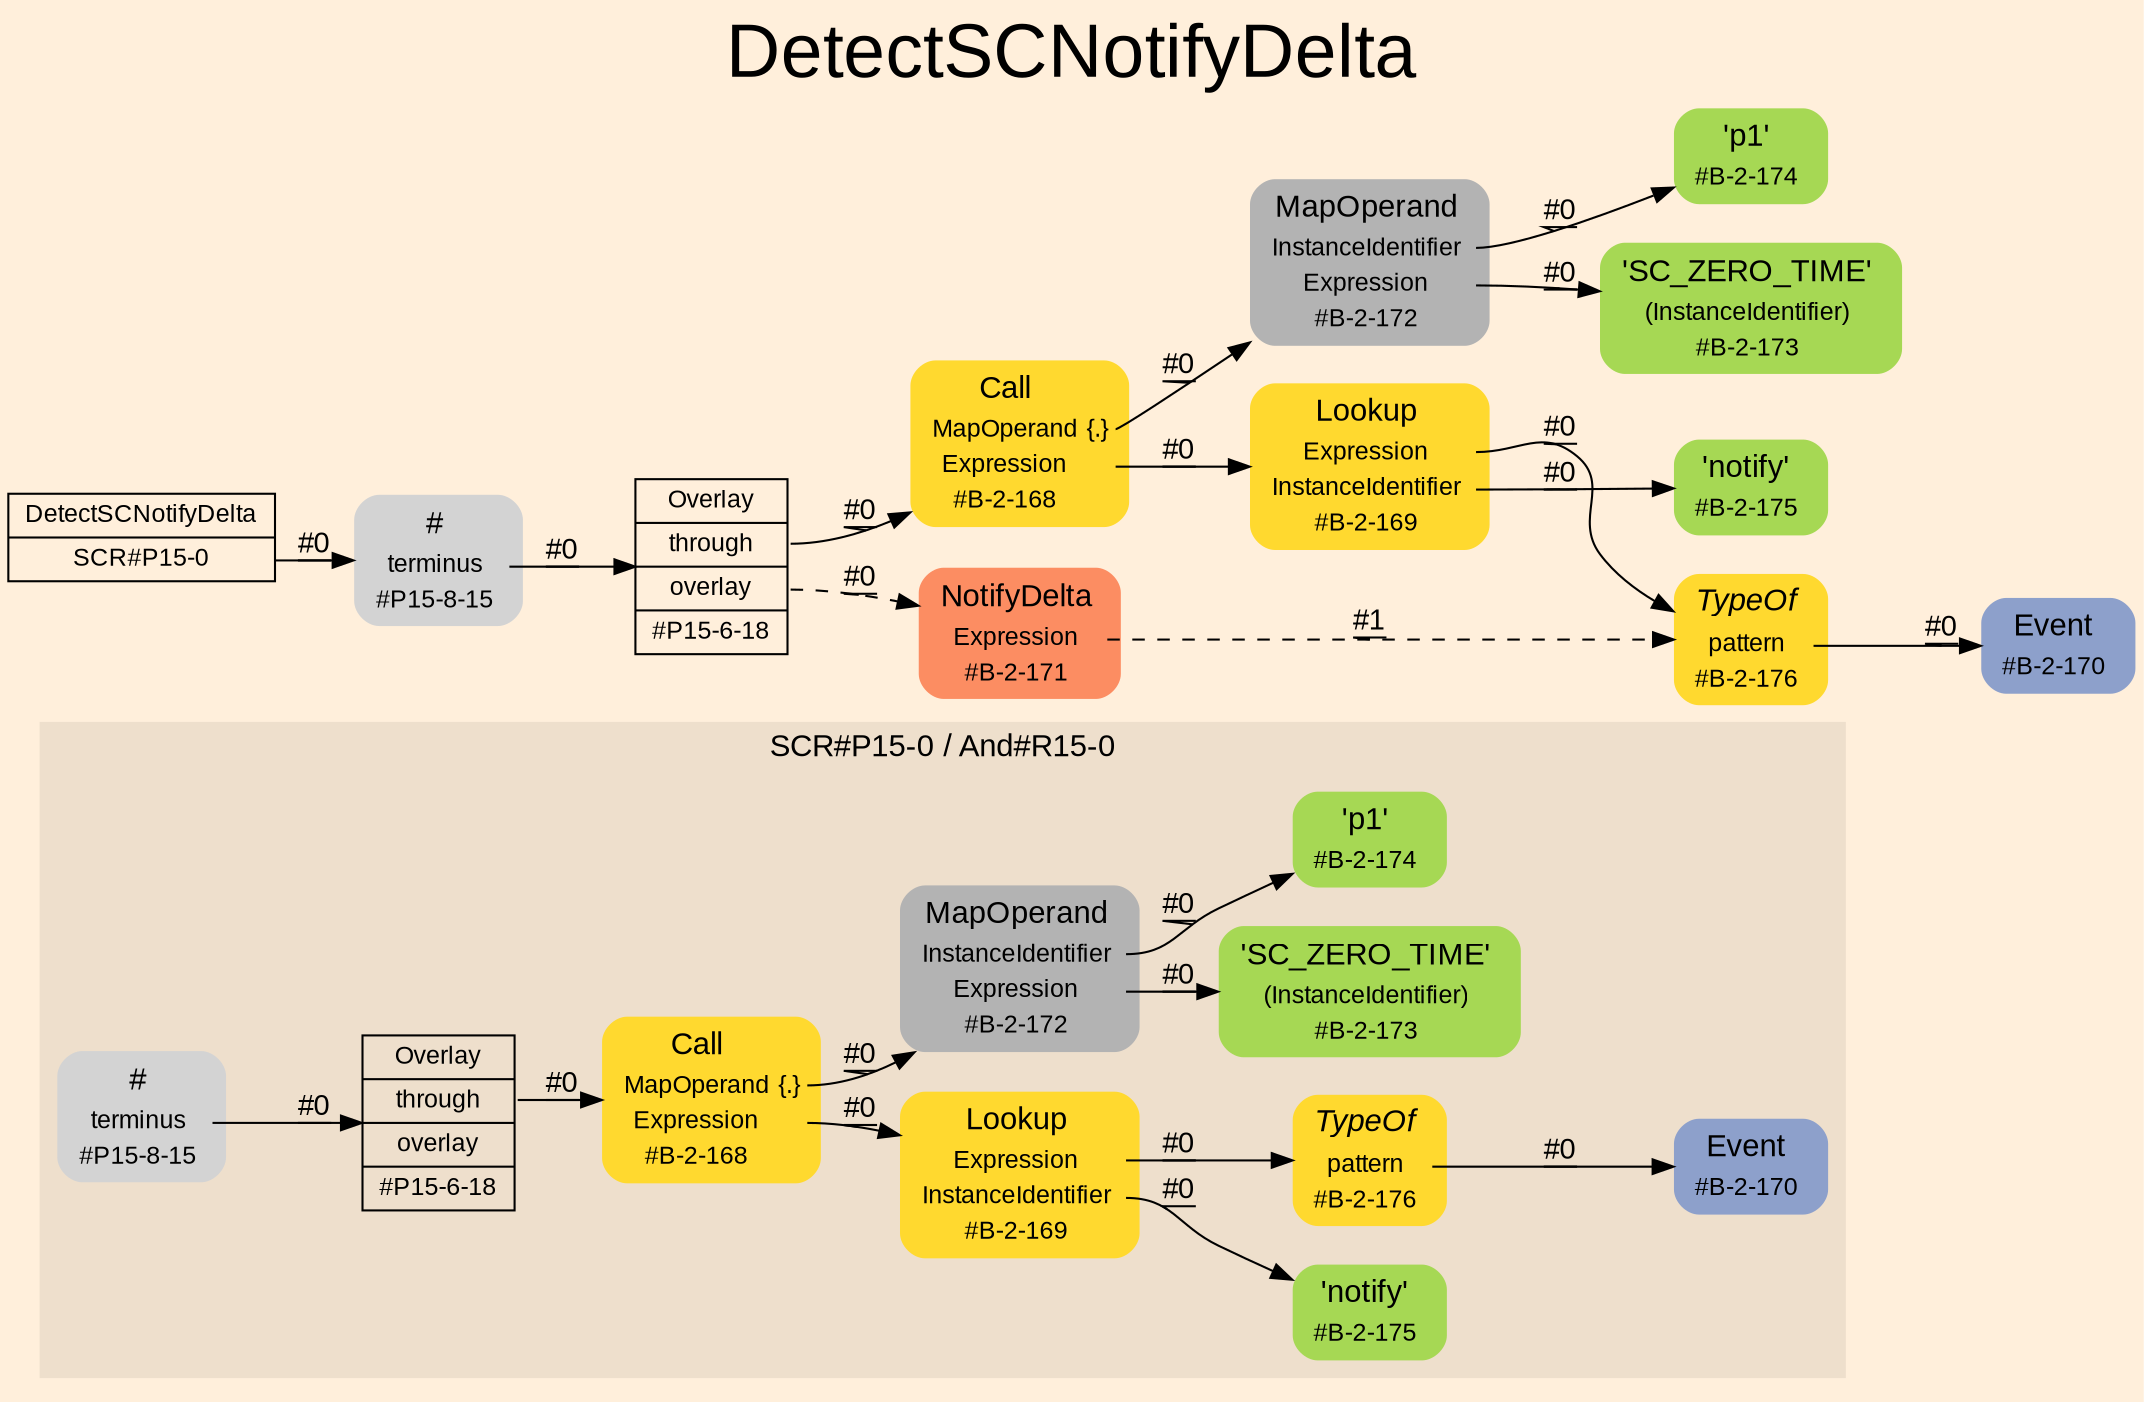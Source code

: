 digraph "DetectSCNotifyDelta" {
label = "DetectSCNotifyDelta"
labelloc = t
fontsize = "36"
graph [
    rankdir = "LR"
    ranksep = 0.3
    bgcolor = antiquewhite1
    color = black
    fontcolor = black
    fontname = "Arial"
];
node [
    fontname = "Arial"
];
edge [
    fontname = "Arial"
];

// -------------------- figure And#R15-0 --------------------
// -------- region And#R15-0 ----------
subgraph "clusterAnd#R15-0" {
    label = "SCR#P15-0 / And#R15-0"
    style = "filled"
    color = antiquewhite2
    fontsize = "15"
    "And#R15-0/#B-2-174" [
        // -------- block And#R15-0/#B-2-174 ----------
        shape = "plaintext"
        fillcolor = "/set28/5"
        label = <<TABLE BORDER="0" CELLBORDER="0" CELLSPACING="0">
         <TR><TD><FONT POINT-SIZE="15.0">'p1'</FONT></TD><TD></TD></TR>
         <TR><TD>#B-2-174</TD><TD PORT="port0"></TD></TR>
        </TABLE>>
        style = "rounded,filled"
        fontsize = "12"
    ];
    
    "And#R15-0/#B-2-175" [
        // -------- block And#R15-0/#B-2-175 ----------
        shape = "plaintext"
        fillcolor = "/set28/5"
        label = <<TABLE BORDER="0" CELLBORDER="0" CELLSPACING="0">
         <TR><TD><FONT POINT-SIZE="15.0">'notify'</FONT></TD><TD></TD></TR>
         <TR><TD>#B-2-175</TD><TD PORT="port0"></TD></TR>
        </TABLE>>
        style = "rounded,filled"
        fontsize = "12"
    ];
    
    "And#R15-0/#B-2-172" [
        // -------- block And#R15-0/#B-2-172 ----------
        shape = "plaintext"
        fillcolor = "/set28/8"
        label = <<TABLE BORDER="0" CELLBORDER="0" CELLSPACING="0">
         <TR><TD><FONT POINT-SIZE="15.0">MapOperand</FONT></TD><TD></TD></TR>
         <TR><TD>InstanceIdentifier</TD><TD PORT="port0"></TD></TR>
         <TR><TD>Expression</TD><TD PORT="port1"></TD></TR>
         <TR><TD>#B-2-172</TD><TD PORT="port2"></TD></TR>
        </TABLE>>
        style = "rounded,filled"
        fontsize = "12"
    ];
    
    "And#R15-0/#P15-6-18" [
        // -------- block And#R15-0/#P15-6-18 ----------
        shape = "record"
        fillcolor = antiquewhite2
        label = "<fixed> Overlay | <port0> through | <port1> overlay | <port2> #P15-6-18"
        style = "filled"
        fontsize = "12"
        color = black
        fontcolor = black
    ];
    
    "And#R15-0/#P15-8-15" [
        // -------- block And#R15-0/#P15-8-15 ----------
        shape = "plaintext"
        label = <<TABLE BORDER="0" CELLBORDER="0" CELLSPACING="0">
         <TR><TD><FONT POINT-SIZE="15.0">#</FONT></TD><TD></TD></TR>
         <TR><TD>terminus</TD><TD PORT="port0"></TD></TR>
         <TR><TD>#P15-8-15</TD><TD PORT="port1"></TD></TR>
        </TABLE>>
        style = "rounded,filled"
        fontsize = "12"
    ];
    
    "And#R15-0/#B-2-173" [
        // -------- block And#R15-0/#B-2-173 ----------
        shape = "plaintext"
        fillcolor = "/set28/5"
        label = <<TABLE BORDER="0" CELLBORDER="0" CELLSPACING="0">
         <TR><TD><FONT POINT-SIZE="15.0">'SC_ZERO_TIME'</FONT></TD><TD></TD></TR>
         <TR><TD>(InstanceIdentifier)</TD><TD PORT="port0"></TD></TR>
         <TR><TD>#B-2-173</TD><TD PORT="port1"></TD></TR>
        </TABLE>>
        style = "rounded,filled"
        fontsize = "12"
    ];
    
    "And#R15-0/#B-2-176" [
        // -------- block And#R15-0/#B-2-176 ----------
        shape = "plaintext"
        fillcolor = "/set28/6"
        label = <<TABLE BORDER="0" CELLBORDER="0" CELLSPACING="0">
         <TR><TD><FONT POINT-SIZE="15.0"><I>TypeOf</I></FONT></TD><TD></TD></TR>
         <TR><TD>pattern</TD><TD PORT="port0"></TD></TR>
         <TR><TD>#B-2-176</TD><TD PORT="port1"></TD></TR>
        </TABLE>>
        style = "rounded,filled"
        fontsize = "12"
    ];
    
    "And#R15-0/#B-2-170" [
        // -------- block And#R15-0/#B-2-170 ----------
        shape = "plaintext"
        fillcolor = "/set28/3"
        label = <<TABLE BORDER="0" CELLBORDER="0" CELLSPACING="0">
         <TR><TD><FONT POINT-SIZE="15.0">Event</FONT></TD><TD></TD></TR>
         <TR><TD>#B-2-170</TD><TD PORT="port0"></TD></TR>
        </TABLE>>
        style = "rounded,filled"
        fontsize = "12"
    ];
    
    "And#R15-0/#B-2-168" [
        // -------- block And#R15-0/#B-2-168 ----------
        shape = "plaintext"
        fillcolor = "/set28/6"
        label = <<TABLE BORDER="0" CELLBORDER="0" CELLSPACING="0">
         <TR><TD><FONT POINT-SIZE="15.0">Call</FONT></TD><TD></TD></TR>
         <TR><TD>MapOperand</TD><TD PORT="port0">{.}</TD></TR>
         <TR><TD>Expression</TD><TD PORT="port1"></TD></TR>
         <TR><TD>#B-2-168</TD><TD PORT="port2"></TD></TR>
        </TABLE>>
        style = "rounded,filled"
        fontsize = "12"
    ];
    
    "And#R15-0/#B-2-169" [
        // -------- block And#R15-0/#B-2-169 ----------
        shape = "plaintext"
        fillcolor = "/set28/6"
        label = <<TABLE BORDER="0" CELLBORDER="0" CELLSPACING="0">
         <TR><TD><FONT POINT-SIZE="15.0">Lookup</FONT></TD><TD></TD></TR>
         <TR><TD>Expression</TD><TD PORT="port0"></TD></TR>
         <TR><TD>InstanceIdentifier</TD><TD PORT="port1"></TD></TR>
         <TR><TD>#B-2-169</TD><TD PORT="port2"></TD></TR>
        </TABLE>>
        style = "rounded,filled"
        fontsize = "12"
    ];
    
}

"And#R15-0/#B-2-172":port0 -> "And#R15-0/#B-2-174" [
    label = "#0"
    decorate = true
    color = black
    fontcolor = black
];

"And#R15-0/#B-2-172":port1 -> "And#R15-0/#B-2-173" [
    label = "#0"
    decorate = true
    color = black
    fontcolor = black
];

"And#R15-0/#P15-6-18":port0 -> "And#R15-0/#B-2-168" [
    label = "#0"
    decorate = true
    color = black
    fontcolor = black
];

"And#R15-0/#P15-8-15":port0 -> "And#R15-0/#P15-6-18" [
    label = "#0"
    decorate = true
    color = black
    fontcolor = black
];

"And#R15-0/#B-2-176":port0 -> "And#R15-0/#B-2-170" [
    label = "#0"
    decorate = true
    color = black
    fontcolor = black
];

"And#R15-0/#B-2-168":port0 -> "And#R15-0/#B-2-172" [
    label = "#0"
    decorate = true
    color = black
    fontcolor = black
];

"And#R15-0/#B-2-168":port1 -> "And#R15-0/#B-2-169" [
    label = "#0"
    decorate = true
    color = black
    fontcolor = black
];

"And#R15-0/#B-2-169":port0 -> "And#R15-0/#B-2-176" [
    label = "#0"
    decorate = true
    color = black
    fontcolor = black
];

"And#R15-0/#B-2-169":port1 -> "And#R15-0/#B-2-175" [
    label = "#0"
    decorate = true
    color = black
    fontcolor = black
];


// -------------------- transformation figure --------------------
"CR#P15-0" [
    // -------- block CR#P15-0 ----------
    shape = "record"
    fillcolor = antiquewhite1
    label = "<fixed> DetectSCNotifyDelta | <port0> SCR#P15-0"
    style = "filled"
    fontsize = "12"
    color = black
    fontcolor = black
];

"#P15-8-15" [
    // -------- block #P15-8-15 ----------
    shape = "plaintext"
    label = <<TABLE BORDER="0" CELLBORDER="0" CELLSPACING="0">
     <TR><TD><FONT POINT-SIZE="15.0">#</FONT></TD><TD></TD></TR>
     <TR><TD>terminus</TD><TD PORT="port0"></TD></TR>
     <TR><TD>#P15-8-15</TD><TD PORT="port1"></TD></TR>
    </TABLE>>
    style = "rounded,filled"
    fontsize = "12"
];

"#P15-6-18" [
    // -------- block #P15-6-18 ----------
    shape = "record"
    fillcolor = antiquewhite1
    label = "<fixed> Overlay | <port0> through | <port1> overlay | <port2> #P15-6-18"
    style = "filled"
    fontsize = "12"
    color = black
    fontcolor = black
];

"#B-2-168" [
    // -------- block #B-2-168 ----------
    shape = "plaintext"
    fillcolor = "/set28/6"
    label = <<TABLE BORDER="0" CELLBORDER="0" CELLSPACING="0">
     <TR><TD><FONT POINT-SIZE="15.0">Call</FONT></TD><TD></TD></TR>
     <TR><TD>MapOperand</TD><TD PORT="port0">{.}</TD></TR>
     <TR><TD>Expression</TD><TD PORT="port1"></TD></TR>
     <TR><TD>#B-2-168</TD><TD PORT="port2"></TD></TR>
    </TABLE>>
    style = "rounded,filled"
    fontsize = "12"
];

"#B-2-172" [
    // -------- block #B-2-172 ----------
    shape = "plaintext"
    fillcolor = "/set28/8"
    label = <<TABLE BORDER="0" CELLBORDER="0" CELLSPACING="0">
     <TR><TD><FONT POINT-SIZE="15.0">MapOperand</FONT></TD><TD></TD></TR>
     <TR><TD>InstanceIdentifier</TD><TD PORT="port0"></TD></TR>
     <TR><TD>Expression</TD><TD PORT="port1"></TD></TR>
     <TR><TD>#B-2-172</TD><TD PORT="port2"></TD></TR>
    </TABLE>>
    style = "rounded,filled"
    fontsize = "12"
];

"#B-2-174" [
    // -------- block #B-2-174 ----------
    shape = "plaintext"
    fillcolor = "/set28/5"
    label = <<TABLE BORDER="0" CELLBORDER="0" CELLSPACING="0">
     <TR><TD><FONT POINT-SIZE="15.0">'p1'</FONT></TD><TD></TD></TR>
     <TR><TD>#B-2-174</TD><TD PORT="port0"></TD></TR>
    </TABLE>>
    style = "rounded,filled"
    fontsize = "12"
];

"#B-2-173" [
    // -------- block #B-2-173 ----------
    shape = "plaintext"
    fillcolor = "/set28/5"
    label = <<TABLE BORDER="0" CELLBORDER="0" CELLSPACING="0">
     <TR><TD><FONT POINT-SIZE="15.0">'SC_ZERO_TIME'</FONT></TD><TD></TD></TR>
     <TR><TD>(InstanceIdentifier)</TD><TD PORT="port0"></TD></TR>
     <TR><TD>#B-2-173</TD><TD PORT="port1"></TD></TR>
    </TABLE>>
    style = "rounded,filled"
    fontsize = "12"
];

"#B-2-169" [
    // -------- block #B-2-169 ----------
    shape = "plaintext"
    fillcolor = "/set28/6"
    label = <<TABLE BORDER="0" CELLBORDER="0" CELLSPACING="0">
     <TR><TD><FONT POINT-SIZE="15.0">Lookup</FONT></TD><TD></TD></TR>
     <TR><TD>Expression</TD><TD PORT="port0"></TD></TR>
     <TR><TD>InstanceIdentifier</TD><TD PORT="port1"></TD></TR>
     <TR><TD>#B-2-169</TD><TD PORT="port2"></TD></TR>
    </TABLE>>
    style = "rounded,filled"
    fontsize = "12"
];

"#B-2-176" [
    // -------- block #B-2-176 ----------
    shape = "plaintext"
    fillcolor = "/set28/6"
    label = <<TABLE BORDER="0" CELLBORDER="0" CELLSPACING="0">
     <TR><TD><FONT POINT-SIZE="15.0"><I>TypeOf</I></FONT></TD><TD></TD></TR>
     <TR><TD>pattern</TD><TD PORT="port0"></TD></TR>
     <TR><TD>#B-2-176</TD><TD PORT="port1"></TD></TR>
    </TABLE>>
    style = "rounded,filled"
    fontsize = "12"
];

"#B-2-170" [
    // -------- block #B-2-170 ----------
    shape = "plaintext"
    fillcolor = "/set28/3"
    label = <<TABLE BORDER="0" CELLBORDER="0" CELLSPACING="0">
     <TR><TD><FONT POINT-SIZE="15.0">Event</FONT></TD><TD></TD></TR>
     <TR><TD>#B-2-170</TD><TD PORT="port0"></TD></TR>
    </TABLE>>
    style = "rounded,filled"
    fontsize = "12"
];

"#B-2-175" [
    // -------- block #B-2-175 ----------
    shape = "plaintext"
    fillcolor = "/set28/5"
    label = <<TABLE BORDER="0" CELLBORDER="0" CELLSPACING="0">
     <TR><TD><FONT POINT-SIZE="15.0">'notify'</FONT></TD><TD></TD></TR>
     <TR><TD>#B-2-175</TD><TD PORT="port0"></TD></TR>
    </TABLE>>
    style = "rounded,filled"
    fontsize = "12"
];

"#B-2-171" [
    // -------- block #B-2-171 ----------
    shape = "plaintext"
    fillcolor = "/set28/2"
    label = <<TABLE BORDER="0" CELLBORDER="0" CELLSPACING="0">
     <TR><TD><FONT POINT-SIZE="15.0">NotifyDelta</FONT></TD><TD></TD></TR>
     <TR><TD>Expression</TD><TD PORT="port0"></TD></TR>
     <TR><TD>#B-2-171</TD><TD PORT="port1"></TD></TR>
    </TABLE>>
    style = "rounded,filled"
    fontsize = "12"
];

"CR#P15-0":port0 -> "#P15-8-15" [
    label = "#0"
    decorate = true
    color = black
    fontcolor = black
];

"#P15-8-15":port0 -> "#P15-6-18" [
    label = "#0"
    decorate = true
    color = black
    fontcolor = black
];

"#P15-6-18":port0 -> "#B-2-168" [
    label = "#0"
    decorate = true
    color = black
    fontcolor = black
];

"#P15-6-18":port1 -> "#B-2-171" [
    style="dashed"
    label = "#0"
    decorate = true
    color = black
    fontcolor = black
];

"#B-2-168":port0 -> "#B-2-172" [
    label = "#0"
    decorate = true
    color = black
    fontcolor = black
];

"#B-2-168":port1 -> "#B-2-169" [
    label = "#0"
    decorate = true
    color = black
    fontcolor = black
];

"#B-2-172":port0 -> "#B-2-174" [
    label = "#0"
    decorate = true
    color = black
    fontcolor = black
];

"#B-2-172":port1 -> "#B-2-173" [
    label = "#0"
    decorate = true
    color = black
    fontcolor = black
];

"#B-2-169":port0 -> "#B-2-176" [
    label = "#0"
    decorate = true
    color = black
    fontcolor = black
];

"#B-2-169":port1 -> "#B-2-175" [
    label = "#0"
    decorate = true
    color = black
    fontcolor = black
];

"#B-2-176":port0 -> "#B-2-170" [
    label = "#0"
    decorate = true
    color = black
    fontcolor = black
];

"#B-2-171":port0 -> "#B-2-176" [
    style="dashed"
    label = "#1"
    decorate = true
    color = black
    fontcolor = black
];


}
